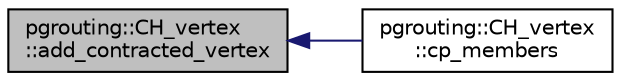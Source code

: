 digraph "pgrouting::CH_vertex::add_contracted_vertex"
{
  edge [fontname="Helvetica",fontsize="10",labelfontname="Helvetica",labelfontsize="10"];
  node [fontname="Helvetica",fontsize="10",shape=record];
  rankdir="LR";
  Node8 [label="pgrouting::CH_vertex\l::add_contracted_vertex",height=0.2,width=0.4,color="black", fillcolor="grey75", style="filled", fontcolor="black"];
  Node8 -> Node9 [dir="back",color="midnightblue",fontsize="10",style="solid",fontname="Helvetica"];
  Node9 [label="pgrouting::CH_vertex\l::cp_members",height=0.2,width=0.4,color="black", fillcolor="white", style="filled",URL="$classpgrouting_1_1CH__vertex.html#a08fd2adc15e6789453cdbe39a8b2f218"];
}
